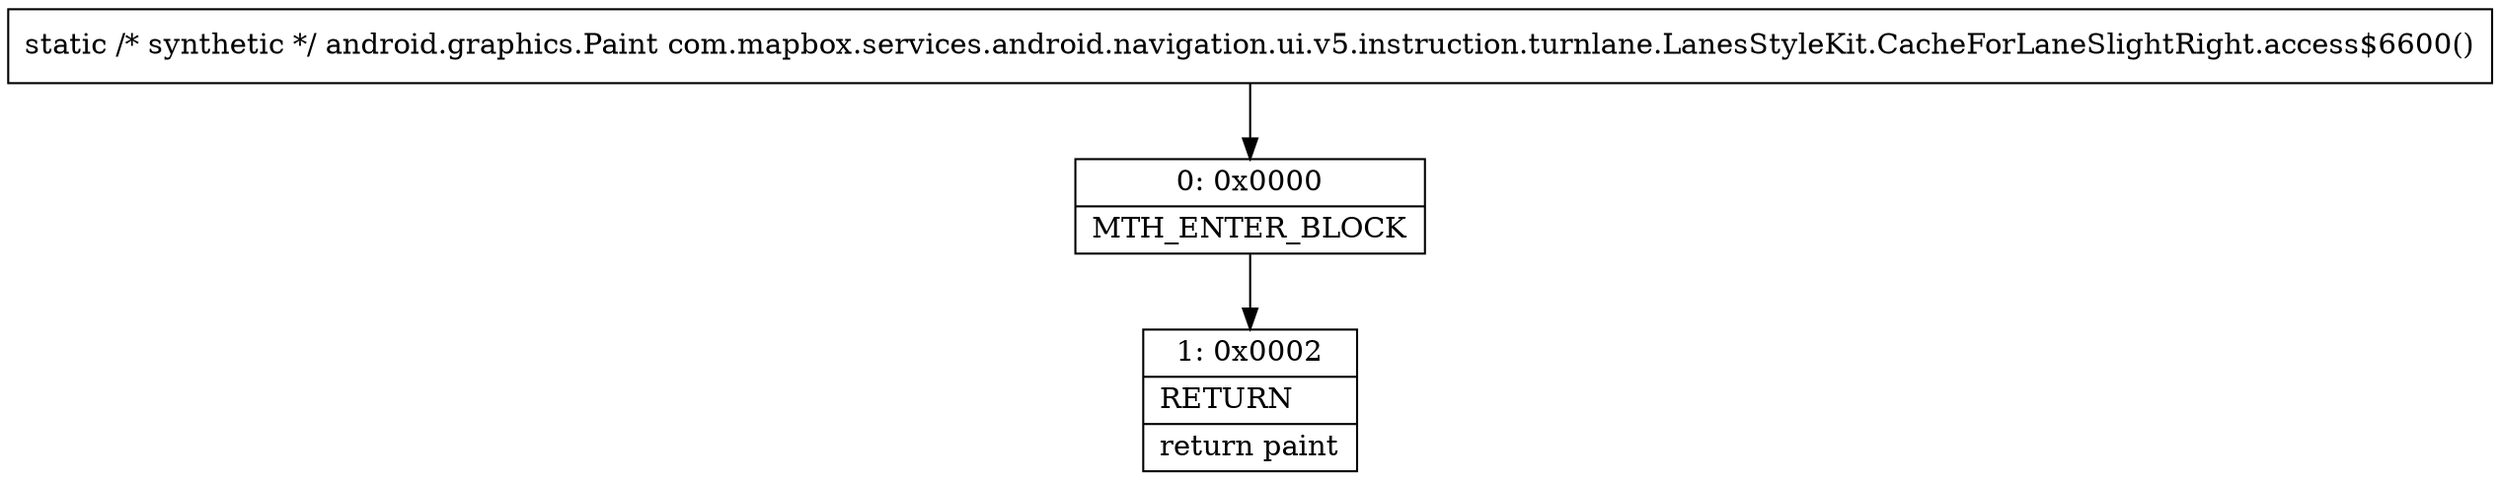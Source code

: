 digraph "CFG forcom.mapbox.services.android.navigation.ui.v5.instruction.turnlane.LanesStyleKit.CacheForLaneSlightRight.access$6600()Landroid\/graphics\/Paint;" {
Node_0 [shape=record,label="{0\:\ 0x0000|MTH_ENTER_BLOCK\l}"];
Node_1 [shape=record,label="{1\:\ 0x0002|RETURN\l|return paint\l}"];
MethodNode[shape=record,label="{static \/* synthetic *\/ android.graphics.Paint com.mapbox.services.android.navigation.ui.v5.instruction.turnlane.LanesStyleKit.CacheForLaneSlightRight.access$6600() }"];
MethodNode -> Node_0;
Node_0 -> Node_1;
}

